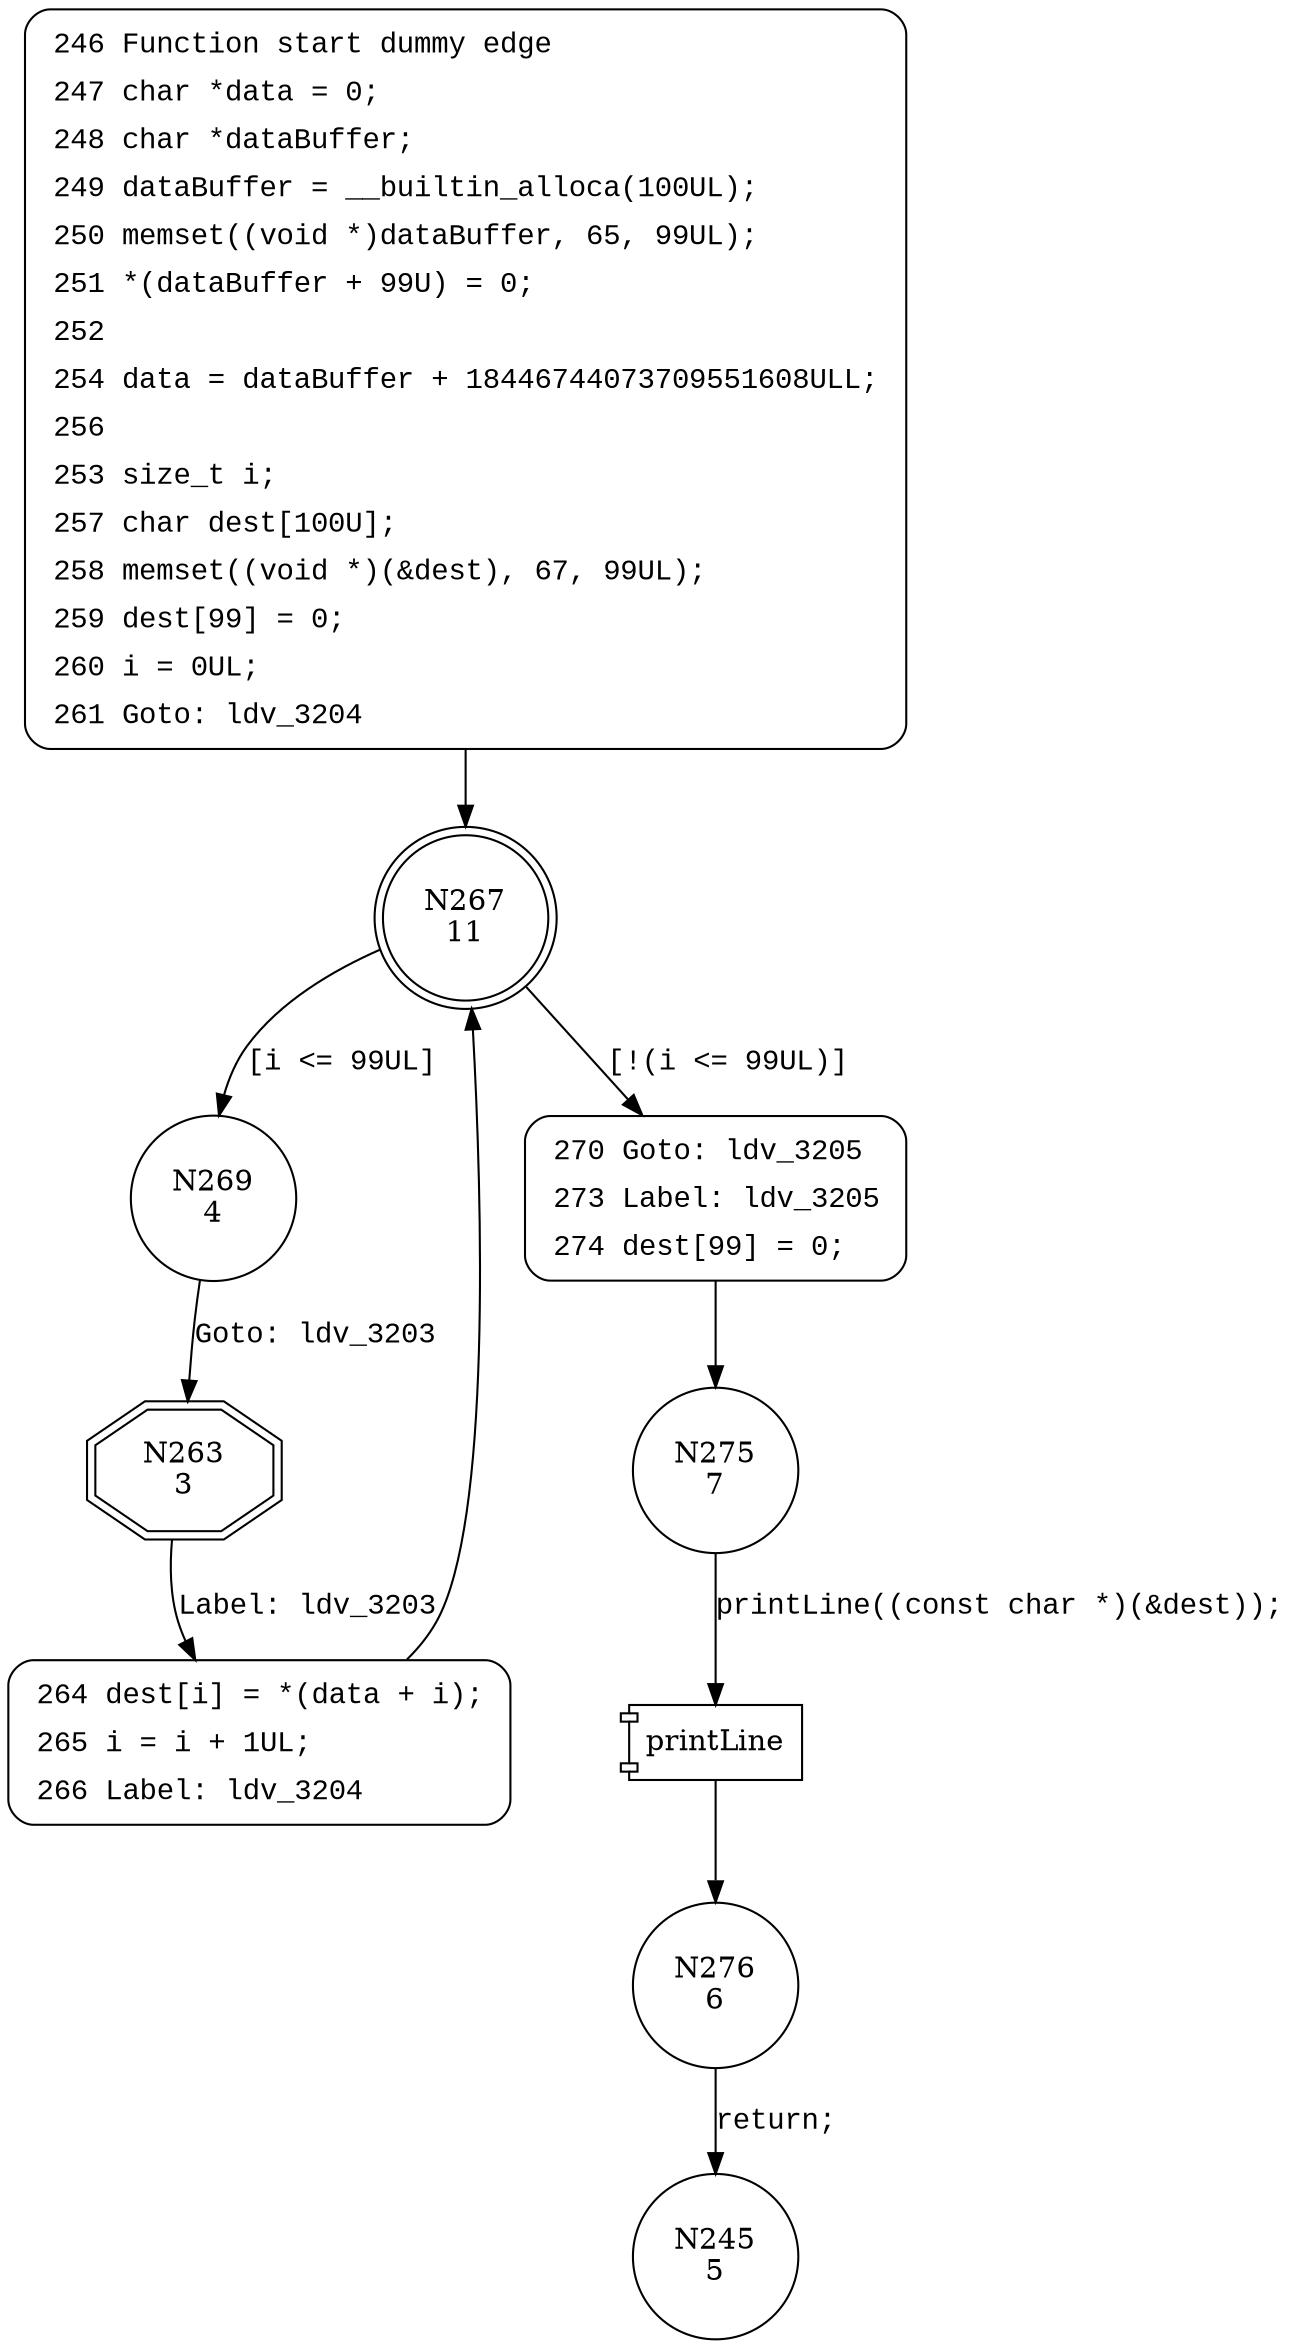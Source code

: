 digraph CWE127_Buffer_Underread__char_alloca_loop_06_bad {
267 [shape="doublecircle" label="N267\n11"]
269 [shape="circle" label="N269\n4"]
270 [shape="circle" label="N270\n10"]
275 [shape="circle" label="N275\n7"]
276 [shape="circle" label="N276\n6"]
263 [shape="doubleoctagon" label="N263\n3"]
264 [shape="circle" label="N264\n2"]
245 [shape="circle" label="N245\n5"]
246 [style="filled,bold" penwidth="1" fillcolor="white" fontname="Courier New" shape="Mrecord" label=<<table border="0" cellborder="0" cellpadding="3" bgcolor="white"><tr><td align="right">246</td><td align="left">Function start dummy edge</td></tr><tr><td align="right">247</td><td align="left">char *data = 0;</td></tr><tr><td align="right">248</td><td align="left">char *dataBuffer;</td></tr><tr><td align="right">249</td><td align="left">dataBuffer = __builtin_alloca(100UL);</td></tr><tr><td align="right">250</td><td align="left">memset((void *)dataBuffer, 65, 99UL);</td></tr><tr><td align="right">251</td><td align="left">*(dataBuffer + 99U) = 0;</td></tr><tr><td align="right">252</td><td align="left"></td></tr><tr><td align="right">254</td><td align="left">data = dataBuffer + 18446744073709551608ULL;</td></tr><tr><td align="right">256</td><td align="left"></td></tr><tr><td align="right">253</td><td align="left">size_t i;</td></tr><tr><td align="right">257</td><td align="left">char dest[100U];</td></tr><tr><td align="right">258</td><td align="left">memset((void *)(&amp;dest), 67, 99UL);</td></tr><tr><td align="right">259</td><td align="left">dest[99] = 0;</td></tr><tr><td align="right">260</td><td align="left">i = 0UL;</td></tr><tr><td align="right">261</td><td align="left">Goto: ldv_3204</td></tr></table>>]
246 -> 267[label=""]
270 [style="filled,bold" penwidth="1" fillcolor="white" fontname="Courier New" shape="Mrecord" label=<<table border="0" cellborder="0" cellpadding="3" bgcolor="white"><tr><td align="right">270</td><td align="left">Goto: ldv_3205</td></tr><tr><td align="right">273</td><td align="left">Label: ldv_3205</td></tr><tr><td align="right">274</td><td align="left">dest[99] = 0;</td></tr></table>>]
270 -> 275[label=""]
264 [style="filled,bold" penwidth="1" fillcolor="white" fontname="Courier New" shape="Mrecord" label=<<table border="0" cellborder="0" cellpadding="3" bgcolor="white"><tr><td align="right">264</td><td align="left">dest[i] = *(data + i);</td></tr><tr><td align="right">265</td><td align="left">i = i + 1UL;</td></tr><tr><td align="right">266</td><td align="left">Label: ldv_3204</td></tr></table>>]
264 -> 267[label=""]
267 -> 269 [label="[i <= 99UL]" fontname="Courier New"]
267 -> 270 [label="[!(i <= 99UL)]" fontname="Courier New"]
100016 [shape="component" label="printLine"]
275 -> 100016 [label="printLine((const char *)(&dest));" fontname="Courier New"]
100016 -> 276 [label="" fontname="Courier New"]
269 -> 263 [label="Goto: ldv_3203" fontname="Courier New"]
263 -> 264 [label="Label: ldv_3203" fontname="Courier New"]
276 -> 245 [label="return;" fontname="Courier New"]
}